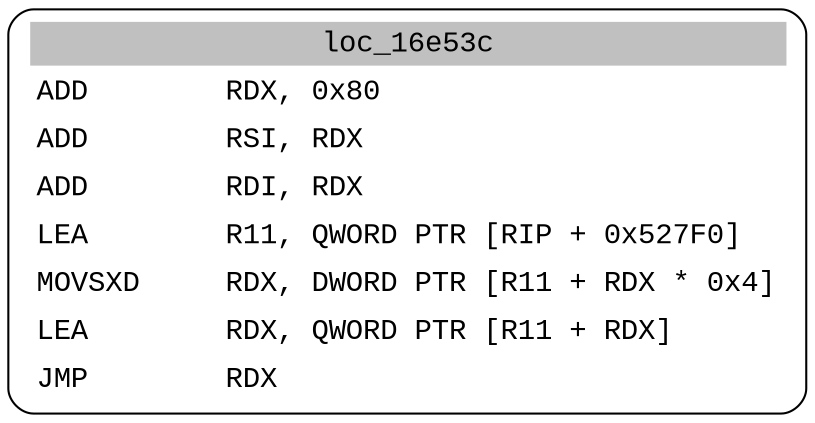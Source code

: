 digraph asm_graph {
1941 [
shape="Mrecord" fontname="Courier New"label =<<table border="0" cellborder="0" cellpadding="3"><tr><td align="center" colspan="2" bgcolor="grey">loc_16e53c</td></tr><tr><td align="left">ADD        RDX, 0x80</td></tr><tr><td align="left">ADD        RSI, RDX</td></tr><tr><td align="left">ADD        RDI, RDX</td></tr><tr><td align="left">LEA        R11, QWORD PTR [RIP + 0x527F0]</td></tr><tr><td align="left">MOVSXD     RDX, DWORD PTR [R11 + RDX * 0x4]</td></tr><tr><td align="left">LEA        RDX, QWORD PTR [R11 + RDX]</td></tr><tr><td align="left">JMP        RDX</td></tr></table>> ];
}